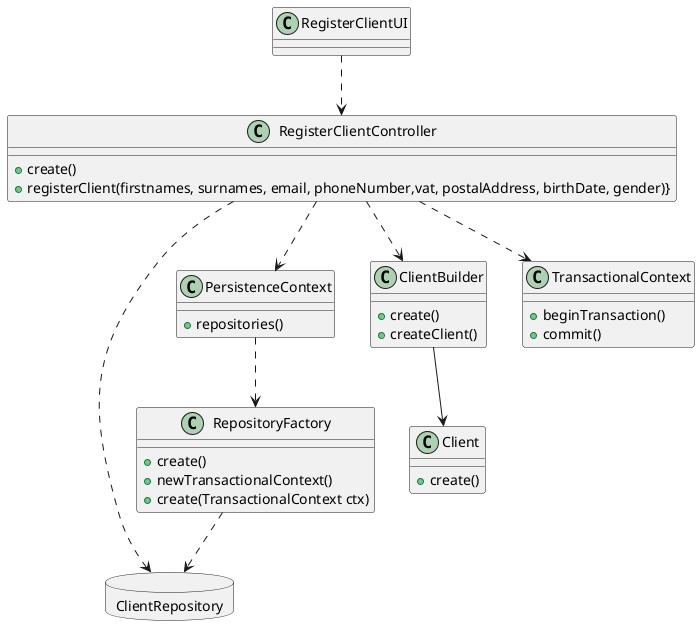 @startuml
'https://plantuml.com/class-diagram

class RegisterClientUI{
}

class RegisterClientController{
+create()
+registerClient(firstnames, surnames, email, phoneNumber,vat, postalAddress, birthDate, gender)}
}


class PersistenceContext{
+repositories()
}

class RepositoryFactory{
+create()
+newTransactionalContext()
+create(TransactionalContext ctx)
}

database ClientRepository{
}

class Client{
+create()
}

class ClientBuilder{
+create()
+createClient()
}

class TransactionalContext{
+beginTransaction()
+commit()
}


RegisterClientUI ..> RegisterClientController

RegisterClientController..>ClientBuilder
RegisterClientController..>PersistenceContext
RegisterClientController..>TransactionalContext
RegisterClientController..>ClientRepository

ClientBuilder --> Client

PersistenceContext..>RepositoryFactory

RepositoryFactory..>ClientRepository


@enduml